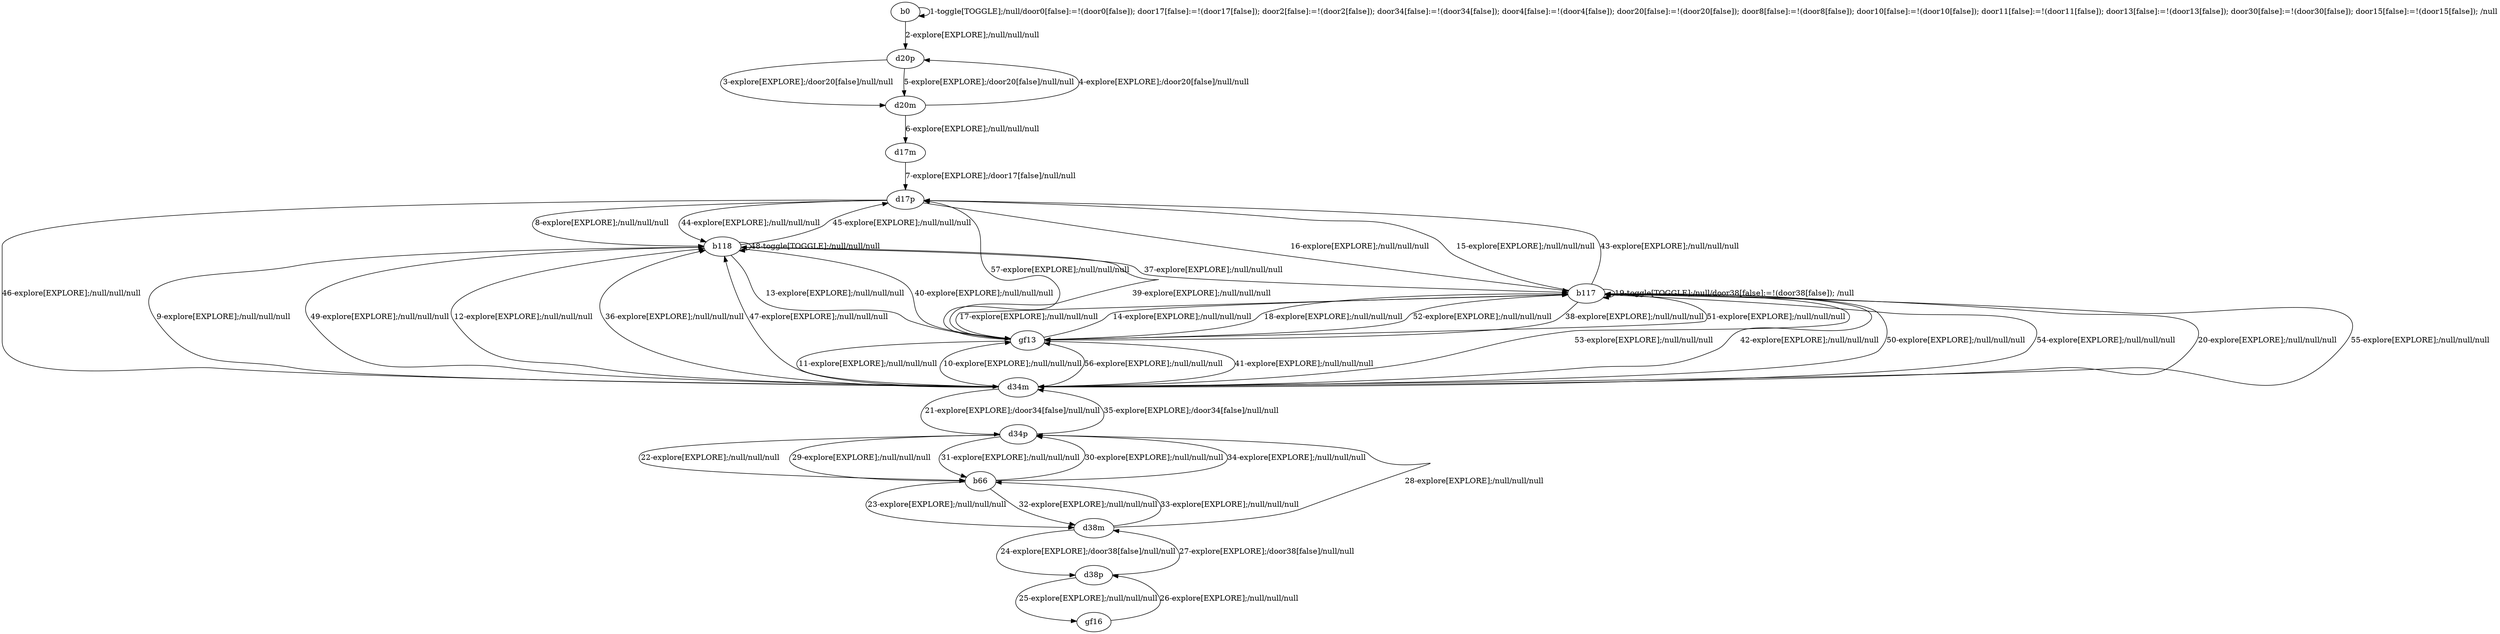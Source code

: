 # Total number of goals covered by this test: 2
# d38p --> gf16
# gf16 --> d38p

digraph g {
"b0" -> "b0" [label = "1-toggle[TOGGLE];/null/door0[false]:=!(door0[false]); door17[false]:=!(door17[false]); door2[false]:=!(door2[false]); door34[false]:=!(door34[false]); door4[false]:=!(door4[false]); door20[false]:=!(door20[false]); door8[false]:=!(door8[false]); door10[false]:=!(door10[false]); door11[false]:=!(door11[false]); door13[false]:=!(door13[false]); door30[false]:=!(door30[false]); door15[false]:=!(door15[false]); /null"];
"b0" -> "d20p" [label = "2-explore[EXPLORE];/null/null/null"];
"d20p" -> "d20m" [label = "3-explore[EXPLORE];/door20[false]/null/null"];
"d20m" -> "d20p" [label = "4-explore[EXPLORE];/door20[false]/null/null"];
"d20p" -> "d20m" [label = "5-explore[EXPLORE];/door20[false]/null/null"];
"d20m" -> "d17m" [label = "6-explore[EXPLORE];/null/null/null"];
"d17m" -> "d17p" [label = "7-explore[EXPLORE];/door17[false]/null/null"];
"d17p" -> "b118" [label = "8-explore[EXPLORE];/null/null/null"];
"b118" -> "d34m" [label = "9-explore[EXPLORE];/null/null/null"];
"d34m" -> "gf13" [label = "10-explore[EXPLORE];/null/null/null"];
"gf13" -> "d34m" [label = "11-explore[EXPLORE];/null/null/null"];
"d34m" -> "b118" [label = "12-explore[EXPLORE];/null/null/null"];
"b118" -> "gf13" [label = "13-explore[EXPLORE];/null/null/null"];
"gf13" -> "b117" [label = "14-explore[EXPLORE];/null/null/null"];
"b117" -> "d17p" [label = "15-explore[EXPLORE];/null/null/null"];
"d17p" -> "b117" [label = "16-explore[EXPLORE];/null/null/null"];
"b117" -> "gf13" [label = "17-explore[EXPLORE];/null/null/null"];
"gf13" -> "b117" [label = "18-explore[EXPLORE];/null/null/null"];
"b117" -> "b117" [label = "19-toggle[TOGGLE];/null/door38[false]:=!(door38[false]); /null"];
"b117" -> "d34m" [label = "20-explore[EXPLORE];/null/null/null"];
"d34m" -> "d34p" [label = "21-explore[EXPLORE];/door34[false]/null/null"];
"d34p" -> "b66" [label = "22-explore[EXPLORE];/null/null/null"];
"b66" -> "d38m" [label = "23-explore[EXPLORE];/null/null/null"];
"d38m" -> "d38p" [label = "24-explore[EXPLORE];/door38[false]/null/null"];
"d38p" -> "gf16" [label = "25-explore[EXPLORE];/null/null/null"];
"gf16" -> "d38p" [label = "26-explore[EXPLORE];/null/null/null"];
"d38p" -> "d38m" [label = "27-explore[EXPLORE];/door38[false]/null/null"];
"d38m" -> "d34p" [label = "28-explore[EXPLORE];/null/null/null"];
"d34p" -> "b66" [label = "29-explore[EXPLORE];/null/null/null"];
"b66" -> "d34p" [label = "30-explore[EXPLORE];/null/null/null"];
"d34p" -> "b66" [label = "31-explore[EXPLORE];/null/null/null"];
"b66" -> "d38m" [label = "32-explore[EXPLORE];/null/null/null"];
"d38m" -> "b66" [label = "33-explore[EXPLORE];/null/null/null"];
"b66" -> "d34p" [label = "34-explore[EXPLORE];/null/null/null"];
"d34p" -> "d34m" [label = "35-explore[EXPLORE];/door34[false]/null/null"];
"d34m" -> "b118" [label = "36-explore[EXPLORE];/null/null/null"];
"b118" -> "b117" [label = "37-explore[EXPLORE];/null/null/null"];
"b117" -> "gf13" [label = "38-explore[EXPLORE];/null/null/null"];
"gf13" -> "b118" [label = "39-explore[EXPLORE];/null/null/null"];
"b118" -> "gf13" [label = "40-explore[EXPLORE];/null/null/null"];
"gf13" -> "d34m" [label = "41-explore[EXPLORE];/null/null/null"];
"d34m" -> "b117" [label = "42-explore[EXPLORE];/null/null/null"];
"b117" -> "d17p" [label = "43-explore[EXPLORE];/null/null/null"];
"d17p" -> "b118" [label = "44-explore[EXPLORE];/null/null/null"];
"b118" -> "d17p" [label = "45-explore[EXPLORE];/null/null/null"];
"d17p" -> "d34m" [label = "46-explore[EXPLORE];/null/null/null"];
"d34m" -> "b118" [label = "47-explore[EXPLORE];/null/null/null"];
"b118" -> "b118" [label = "48-toggle[TOGGLE];/null/null/null"];
"b118" -> "d34m" [label = "49-explore[EXPLORE];/null/null/null"];
"d34m" -> "b117" [label = "50-explore[EXPLORE];/null/null/null"];
"b117" -> "gf13" [label = "51-explore[EXPLORE];/null/null/null"];
"gf13" -> "b117" [label = "52-explore[EXPLORE];/null/null/null"];
"b117" -> "d34m" [label = "53-explore[EXPLORE];/null/null/null"];
"d34m" -> "b117" [label = "54-explore[EXPLORE];/null/null/null"];
"b117" -> "d34m" [label = "55-explore[EXPLORE];/null/null/null"];
"d34m" -> "gf13" [label = "56-explore[EXPLORE];/null/null/null"];
"gf13" -> "d17p" [label = "57-explore[EXPLORE];/null/null/null"];
}